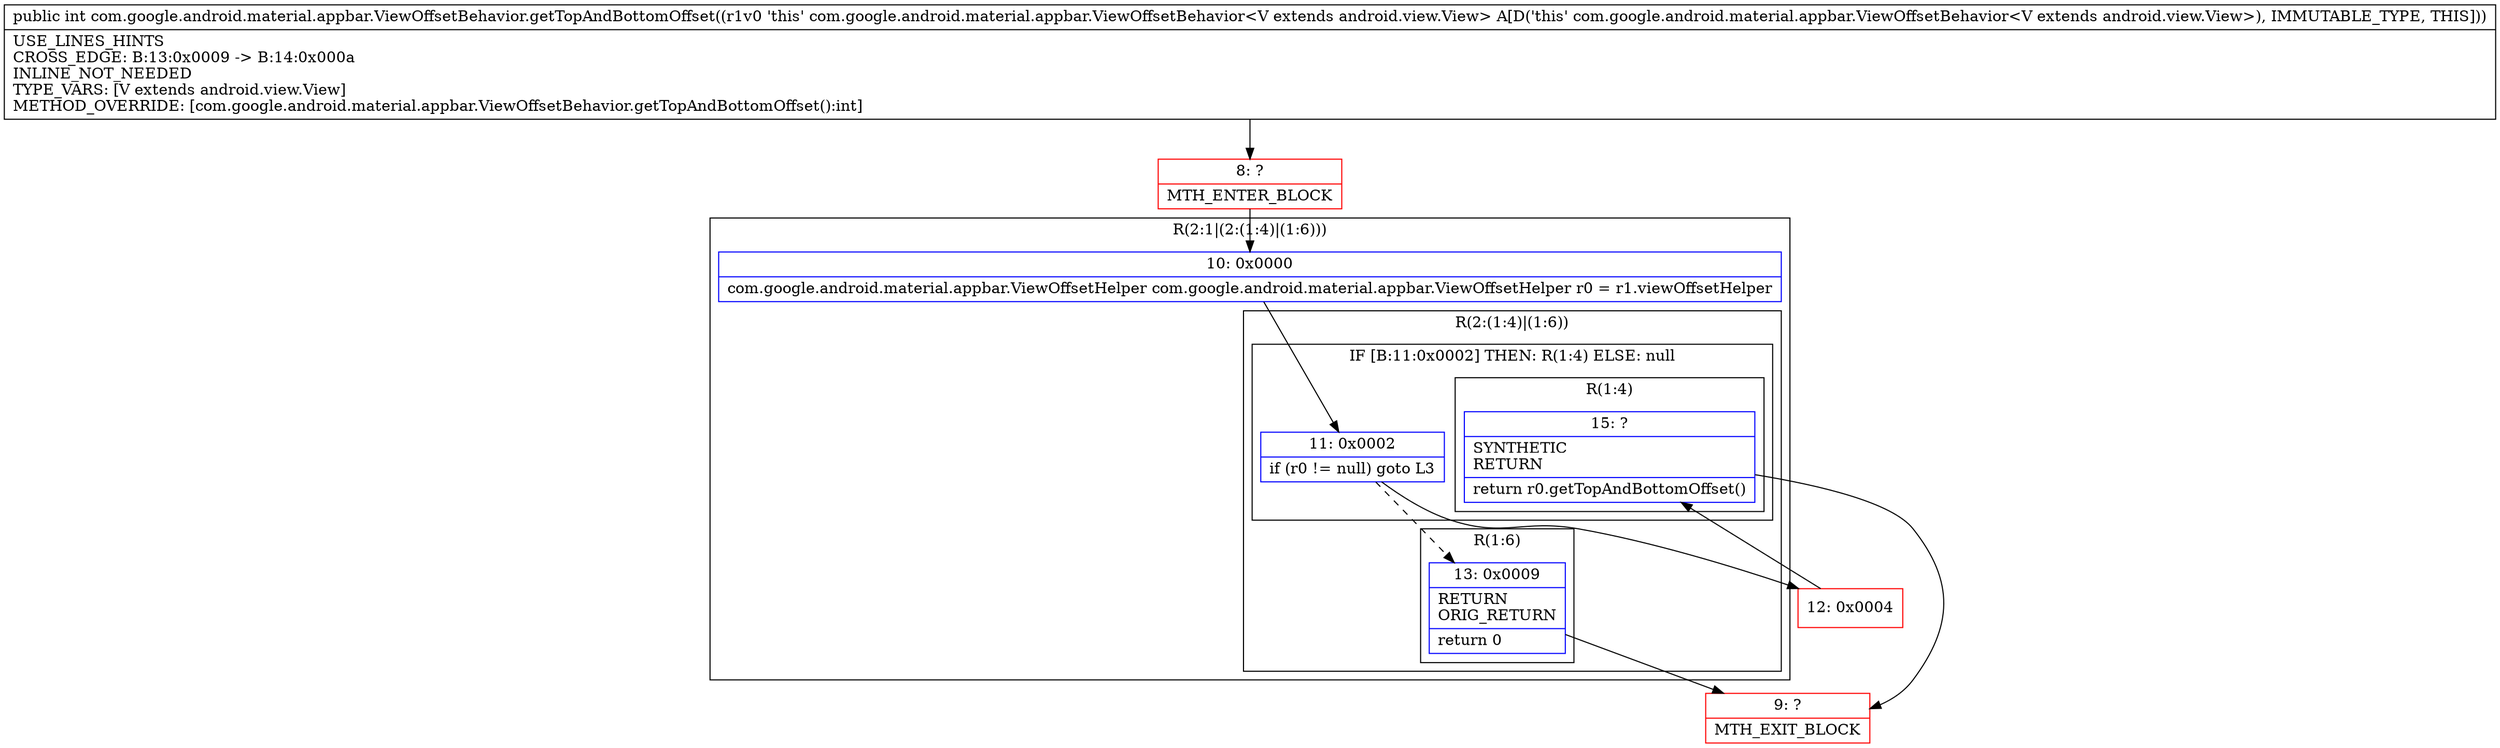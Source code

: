 digraph "CFG forcom.google.android.material.appbar.ViewOffsetBehavior.getTopAndBottomOffset()I" {
subgraph cluster_Region_1482466291 {
label = "R(2:1|(2:(1:4)|(1:6)))";
node [shape=record,color=blue];
Node_10 [shape=record,label="{10\:\ 0x0000|com.google.android.material.appbar.ViewOffsetHelper com.google.android.material.appbar.ViewOffsetHelper r0 = r1.viewOffsetHelper\l}"];
subgraph cluster_Region_1081991121 {
label = "R(2:(1:4)|(1:6))";
node [shape=record,color=blue];
subgraph cluster_IfRegion_1289502822 {
label = "IF [B:11:0x0002] THEN: R(1:4) ELSE: null";
node [shape=record,color=blue];
Node_11 [shape=record,label="{11\:\ 0x0002|if (r0 != null) goto L3\l}"];
subgraph cluster_Region_2066570083 {
label = "R(1:4)";
node [shape=record,color=blue];
Node_15 [shape=record,label="{15\:\ ?|SYNTHETIC\lRETURN\l|return r0.getTopAndBottomOffset()\l}"];
}
}
subgraph cluster_Region_245191891 {
label = "R(1:6)";
node [shape=record,color=blue];
Node_13 [shape=record,label="{13\:\ 0x0009|RETURN\lORIG_RETURN\l|return 0\l}"];
}
}
}
Node_8 [shape=record,color=red,label="{8\:\ ?|MTH_ENTER_BLOCK\l}"];
Node_12 [shape=record,color=red,label="{12\:\ 0x0004}"];
Node_9 [shape=record,color=red,label="{9\:\ ?|MTH_EXIT_BLOCK\l}"];
MethodNode[shape=record,label="{public int com.google.android.material.appbar.ViewOffsetBehavior.getTopAndBottomOffset((r1v0 'this' com.google.android.material.appbar.ViewOffsetBehavior\<V extends android.view.View\> A[D('this' com.google.android.material.appbar.ViewOffsetBehavior\<V extends android.view.View\>), IMMUTABLE_TYPE, THIS]))  | USE_LINES_HINTS\lCROSS_EDGE: B:13:0x0009 \-\> B:14:0x000a\lINLINE_NOT_NEEDED\lTYPE_VARS: [V extends android.view.View]\lMETHOD_OVERRIDE: [com.google.android.material.appbar.ViewOffsetBehavior.getTopAndBottomOffset():int]\l}"];
MethodNode -> Node_8;Node_10 -> Node_11;
Node_11 -> Node_12;
Node_11 -> Node_13[style=dashed];
Node_15 -> Node_9;
Node_13 -> Node_9;
Node_8 -> Node_10;
Node_12 -> Node_15;
}

